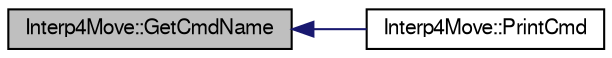 digraph "Interp4Move::GetCmdName"
{
  edge [fontname="FreeSans",fontsize="10",labelfontname="FreeSans",labelfontsize="10"];
  node [fontname="FreeSans",fontsize="10",shape=record];
  rankdir="LR";
  Node14 [label="Interp4Move::GetCmdName",height=0.2,width=0.4,color="black", fillcolor="grey75", style="filled", fontcolor="black"];
  Node14 -> Node15 [dir="back",color="midnightblue",fontsize="10",style="solid",fontname="FreeSans"];
  Node15 [label="Interp4Move::PrintCmd",height=0.2,width=0.4,color="black", fillcolor="white", style="filled",URL="$classInterp4Move.html#a83a48fe1db612f65539ed888c434c2b5",tooltip="Wyświetla postać bieżącego polecenia (nazwę oraz wartości parametrów) "];
}
